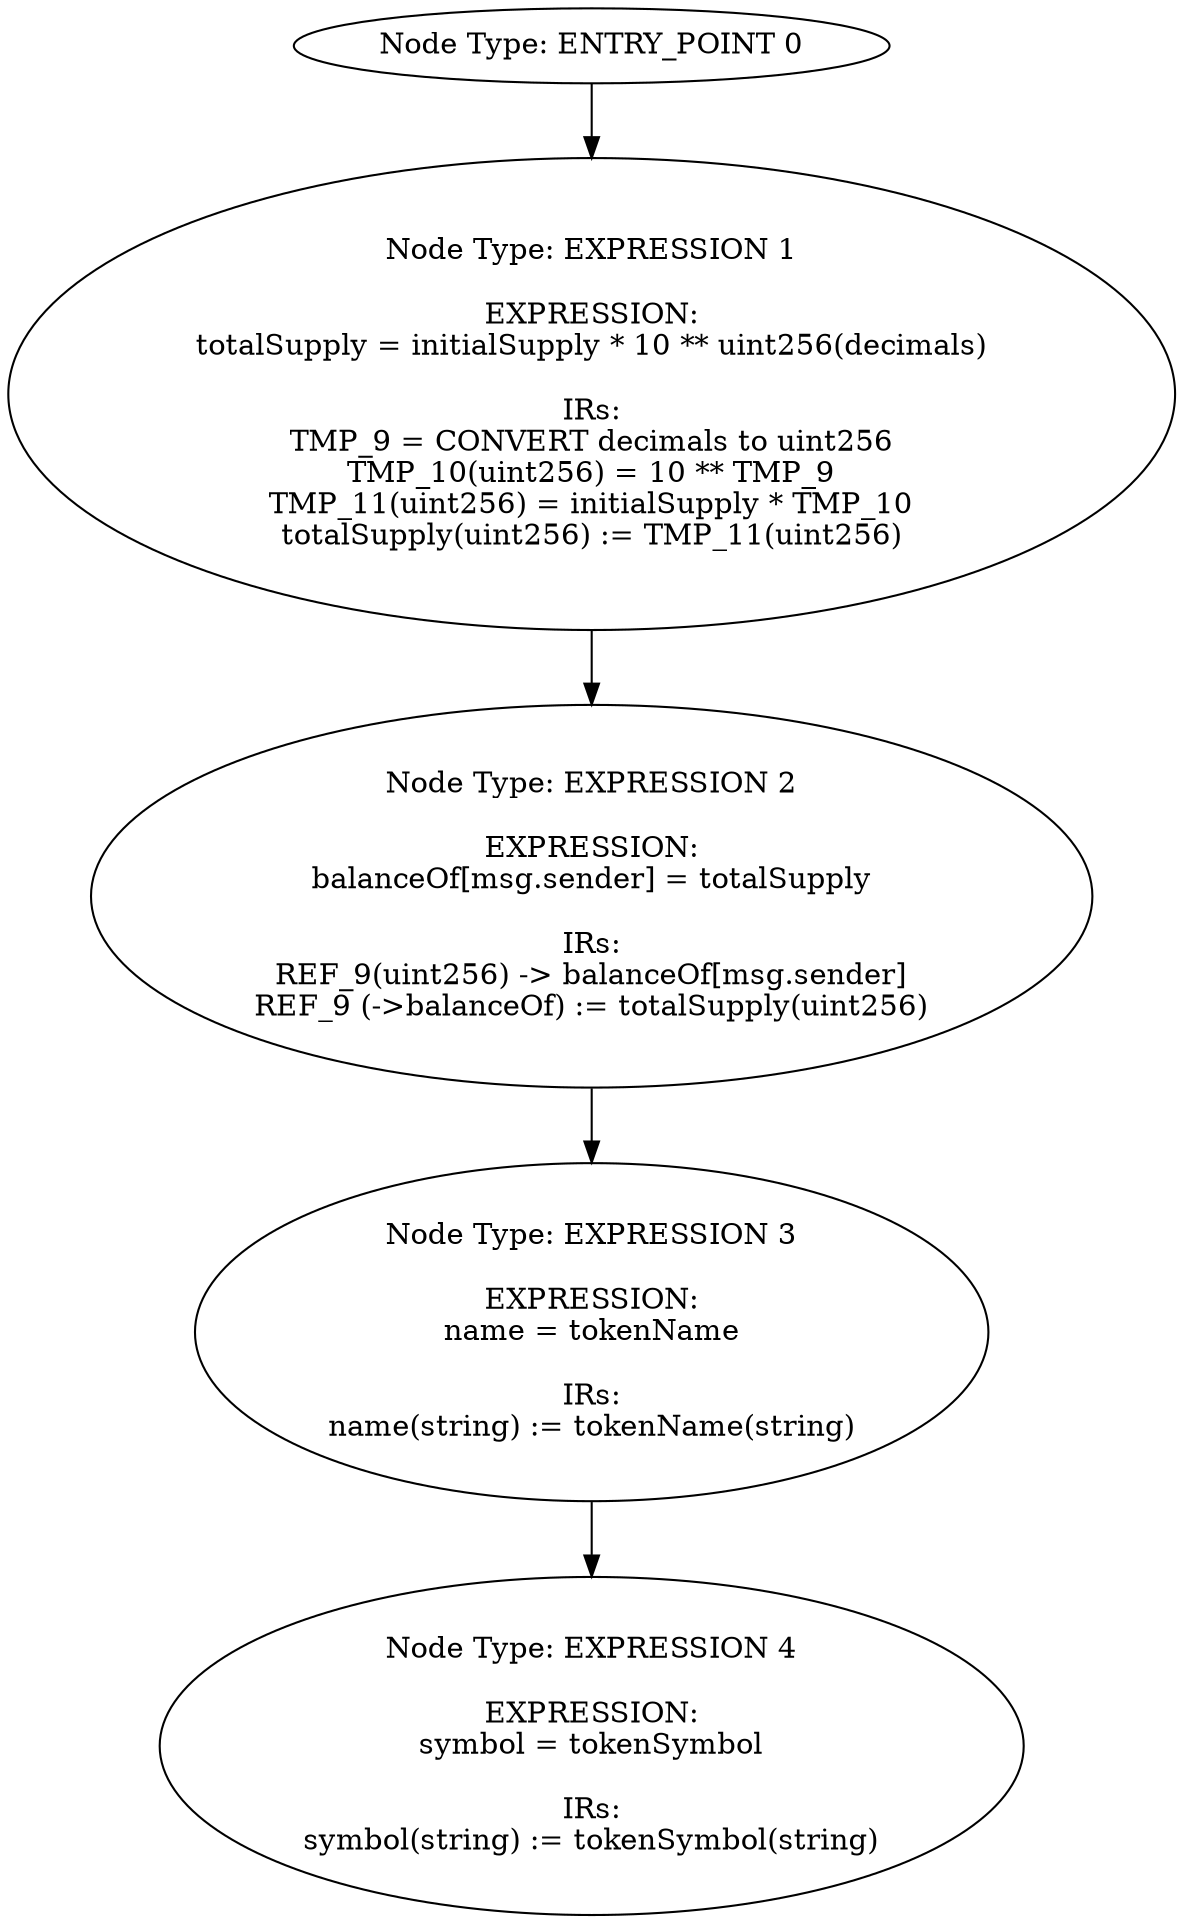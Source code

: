 digraph{
0[label="Node Type: ENTRY_POINT 0
"];
0->1;
1[label="Node Type: EXPRESSION 1

EXPRESSION:
totalSupply = initialSupply * 10 ** uint256(decimals)

IRs:
TMP_9 = CONVERT decimals to uint256
TMP_10(uint256) = 10 ** TMP_9
TMP_11(uint256) = initialSupply * TMP_10
totalSupply(uint256) := TMP_11(uint256)"];
1->2;
2[label="Node Type: EXPRESSION 2

EXPRESSION:
balanceOf[msg.sender] = totalSupply

IRs:
REF_9(uint256) -> balanceOf[msg.sender]
REF_9 (->balanceOf) := totalSupply(uint256)"];
2->3;
3[label="Node Type: EXPRESSION 3

EXPRESSION:
name = tokenName

IRs:
name(string) := tokenName(string)"];
3->4;
4[label="Node Type: EXPRESSION 4

EXPRESSION:
symbol = tokenSymbol

IRs:
symbol(string) := tokenSymbol(string)"];
}
